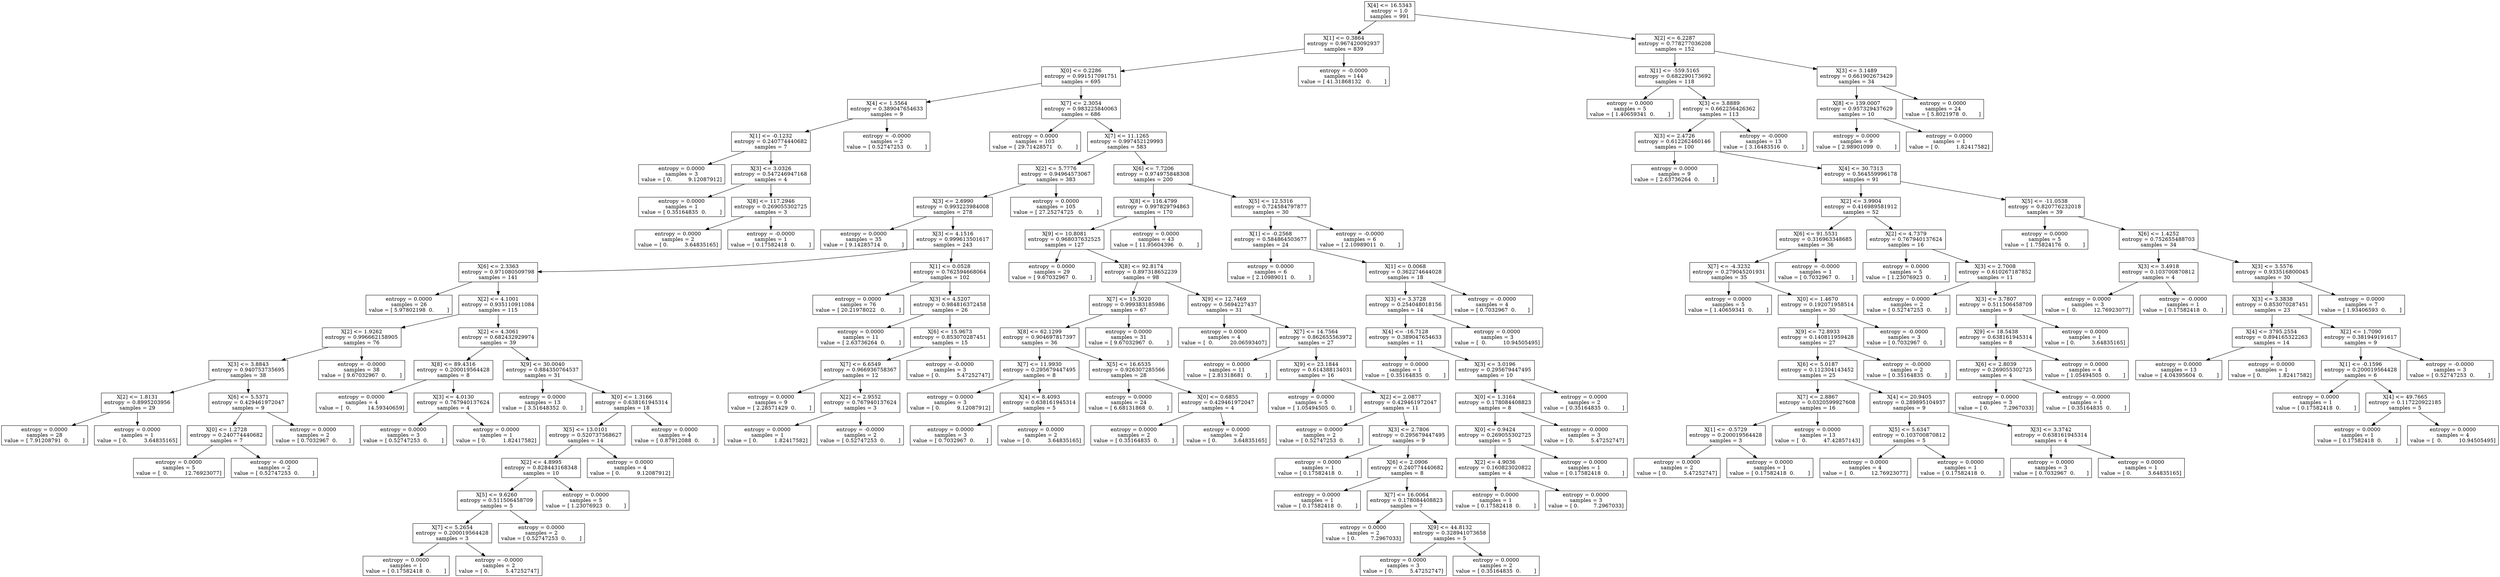 digraph Tree {
0 [label="X[4] <= 16.5343\nentropy = 1.0\nsamples = 991", shape="box"] ;
1 [label="X[1] <= 0.3864\nentropy = 0.967420092937\nsamples = 839", shape="box"] ;
0 -> 1 ;
2 [label="X[0] <= 0.2286\nentropy = 0.991517091751\nsamples = 695", shape="box"] ;
1 -> 2 ;
3 [label="X[4] <= 1.5564\nentropy = 0.389047654633\nsamples = 9", shape="box"] ;
2 -> 3 ;
4 [label="X[1] <= -0.1232\nentropy = 0.240774440682\nsamples = 7", shape="box"] ;
3 -> 4 ;
5 [label="entropy = 0.0000\nsamples = 3\nvalue = [ 0.          9.12087912]", shape="box"] ;
4 -> 5 ;
6 [label="X[3] <= 3.0326\nentropy = 0.547246947168\nsamples = 4", shape="box"] ;
4 -> 6 ;
7 [label="entropy = 0.0000\nsamples = 1\nvalue = [ 0.35164835  0.        ]", shape="box"] ;
6 -> 7 ;
8 [label="X[8] <= 117.2946\nentropy = 0.269055302725\nsamples = 3", shape="box"] ;
6 -> 8 ;
9 [label="entropy = 0.0000\nsamples = 2\nvalue = [ 0.          3.64835165]", shape="box"] ;
8 -> 9 ;
10 [label="entropy = -0.0000\nsamples = 1\nvalue = [ 0.17582418  0.        ]", shape="box"] ;
8 -> 10 ;
11 [label="entropy = -0.0000\nsamples = 2\nvalue = [ 0.52747253  0.        ]", shape="box"] ;
3 -> 11 ;
12 [label="X[7] <= 2.3054\nentropy = 0.983225840063\nsamples = 686", shape="box"] ;
2 -> 12 ;
13 [label="entropy = 0.0000\nsamples = 103\nvalue = [ 29.71428571   0.        ]", shape="box"] ;
12 -> 13 ;
14 [label="X[7] <= 11.1265\nentropy = 0.997452129993\nsamples = 583", shape="box"] ;
12 -> 14 ;
15 [label="X[2] <= 5.7776\nentropy = 0.94964573067\nsamples = 383", shape="box"] ;
14 -> 15 ;
16 [label="X[3] <= 2.6990\nentropy = 0.993223984008\nsamples = 278", shape="box"] ;
15 -> 16 ;
17 [label="entropy = 0.0000\nsamples = 35\nvalue = [ 9.14285714  0.        ]", shape="box"] ;
16 -> 17 ;
18 [label="X[3] <= 4.1516\nentropy = 0.999613501617\nsamples = 243", shape="box"] ;
16 -> 18 ;
19 [label="X[6] <= 2.3363\nentropy = 0.971080509798\nsamples = 141", shape="box"] ;
18 -> 19 ;
20 [label="entropy = 0.0000\nsamples = 26\nvalue = [ 5.97802198  0.        ]", shape="box"] ;
19 -> 20 ;
21 [label="X[2] <= 4.1001\nentropy = 0.935110911084\nsamples = 115", shape="box"] ;
19 -> 21 ;
22 [label="X[2] <= 1.9262\nentropy = 0.996662158905\nsamples = 76", shape="box"] ;
21 -> 22 ;
23 [label="X[3] <= 3.8843\nentropy = 0.940753735695\nsamples = 38", shape="box"] ;
22 -> 23 ;
24 [label="X[2] <= 1.8131\nentropy = 0.8995203956\nsamples = 29", shape="box"] ;
23 -> 24 ;
25 [label="entropy = 0.0000\nsamples = 28\nvalue = [ 7.91208791  0.        ]", shape="box"] ;
24 -> 25 ;
26 [label="entropy = 0.0000\nsamples = 1\nvalue = [ 0.          3.64835165]", shape="box"] ;
24 -> 26 ;
27 [label="X[6] <= 5.5371\nentropy = 0.429461972047\nsamples = 9", shape="box"] ;
23 -> 27 ;
28 [label="X[0] <= 1.2728\nentropy = 0.240774440682\nsamples = 7", shape="box"] ;
27 -> 28 ;
29 [label="entropy = 0.0000\nsamples = 5\nvalue = [  0.          12.76923077]", shape="box"] ;
28 -> 29 ;
30 [label="entropy = -0.0000\nsamples = 2\nvalue = [ 0.52747253  0.        ]", shape="box"] ;
28 -> 30 ;
31 [label="entropy = 0.0000\nsamples = 2\nvalue = [ 0.7032967  0.       ]", shape="box"] ;
27 -> 31 ;
32 [label="entropy = -0.0000\nsamples = 38\nvalue = [ 9.67032967  0.        ]", shape="box"] ;
22 -> 32 ;
33 [label="X[2] <= 4.3061\nentropy = 0.682432929974\nsamples = 39", shape="box"] ;
21 -> 33 ;
34 [label="X[8] <= 89.4316\nentropy = 0.200019564428\nsamples = 8", shape="box"] ;
33 -> 34 ;
35 [label="entropy = 0.0000\nsamples = 4\nvalue = [  0.          14.59340659]", shape="box"] ;
34 -> 35 ;
36 [label="X[3] <= 4.0130\nentropy = 0.767940137624\nsamples = 4", shape="box"] ;
34 -> 36 ;
37 [label="entropy = 0.0000\nsamples = 3\nvalue = [ 0.52747253  0.        ]", shape="box"] ;
36 -> 37 ;
38 [label="entropy = 0.0000\nsamples = 1\nvalue = [ 0.          1.82417582]", shape="box"] ;
36 -> 38 ;
39 [label="X[9] <= 30.0040\nentropy = 0.884350764537\nsamples = 31", shape="box"] ;
33 -> 39 ;
40 [label="entropy = 0.0000\nsamples = 13\nvalue = [ 3.51648352  0.        ]", shape="box"] ;
39 -> 40 ;
41 [label="X[0] <= 1.3166\nentropy = 0.638161945314\nsamples = 18", shape="box"] ;
39 -> 41 ;
42 [label="X[5] <= 13.0101\nentropy = 0.520737568627\nsamples = 14", shape="box"] ;
41 -> 42 ;
43 [label="X[2] <= 4.8995\nentropy = 0.828443168348\nsamples = 10", shape="box"] ;
42 -> 43 ;
44 [label="X[5] <= 9.6260\nentropy = 0.511506458709\nsamples = 5", shape="box"] ;
43 -> 44 ;
45 [label="X[7] <= 5.2654\nentropy = 0.200019564428\nsamples = 3", shape="box"] ;
44 -> 45 ;
46 [label="entropy = 0.0000\nsamples = 1\nvalue = [ 0.17582418  0.        ]", shape="box"] ;
45 -> 46 ;
47 [label="entropy = -0.0000\nsamples = 2\nvalue = [ 0.          5.47252747]", shape="box"] ;
45 -> 47 ;
48 [label="entropy = 0.0000\nsamples = 2\nvalue = [ 0.52747253  0.        ]", shape="box"] ;
44 -> 48 ;
49 [label="entropy = 0.0000\nsamples = 5\nvalue = [ 1.23076923  0.        ]", shape="box"] ;
43 -> 49 ;
50 [label="entropy = 0.0000\nsamples = 4\nvalue = [ 0.          9.12087912]", shape="box"] ;
42 -> 50 ;
51 [label="entropy = 0.0000\nsamples = 4\nvalue = [ 0.87912088  0.        ]", shape="box"] ;
41 -> 51 ;
52 [label="X[1] <= 0.0528\nentropy = 0.762594668064\nsamples = 102", shape="box"] ;
18 -> 52 ;
53 [label="entropy = 0.0000\nsamples = 76\nvalue = [ 20.21978022   0.        ]", shape="box"] ;
52 -> 53 ;
54 [label="X[3] <= 4.5207\nentropy = 0.984816372458\nsamples = 26", shape="box"] ;
52 -> 54 ;
55 [label="entropy = 0.0000\nsamples = 11\nvalue = [ 2.63736264  0.        ]", shape="box"] ;
54 -> 55 ;
56 [label="X[6] <= 15.9673\nentropy = 0.853070287451\nsamples = 15", shape="box"] ;
54 -> 56 ;
57 [label="X[7] <= 6.6549\nentropy = 0.966936758367\nsamples = 12", shape="box"] ;
56 -> 57 ;
58 [label="entropy = 0.0000\nsamples = 9\nvalue = [ 2.28571429  0.        ]", shape="box"] ;
57 -> 58 ;
59 [label="X[2] <= 2.9552\nentropy = 0.767940137624\nsamples = 3", shape="box"] ;
57 -> 59 ;
60 [label="entropy = 0.0000\nsamples = 1\nvalue = [ 0.          1.82417582]", shape="box"] ;
59 -> 60 ;
61 [label="entropy = -0.0000\nsamples = 2\nvalue = [ 0.52747253  0.        ]", shape="box"] ;
59 -> 61 ;
62 [label="entropy = -0.0000\nsamples = 3\nvalue = [ 0.          5.47252747]", shape="box"] ;
56 -> 62 ;
63 [label="entropy = 0.0000\nsamples = 105\nvalue = [ 27.25274725   0.        ]", shape="box"] ;
15 -> 63 ;
64 [label="X[6] <= 7.7206\nentropy = 0.974975848308\nsamples = 200", shape="box"] ;
14 -> 64 ;
65 [label="X[8] <= 116.4799\nentropy = 0.997829794863\nsamples = 170", shape="box"] ;
64 -> 65 ;
66 [label="X[9] <= 10.8081\nentropy = 0.968037632525\nsamples = 127", shape="box"] ;
65 -> 66 ;
67 [label="entropy = 0.0000\nsamples = 29\nvalue = [ 9.67032967  0.        ]", shape="box"] ;
66 -> 67 ;
68 [label="X[8] <= 92.8174\nentropy = 0.897318652239\nsamples = 98", shape="box"] ;
66 -> 68 ;
69 [label="X[7] <= 15.3020\nentropy = 0.999383185986\nsamples = 67", shape="box"] ;
68 -> 69 ;
70 [label="X[8] <= 62.1299\nentropy = 0.904697817397\nsamples = 36", shape="box"] ;
69 -> 70 ;
71 [label="X[7] <= 11.9930\nentropy = 0.295679447495\nsamples = 8", shape="box"] ;
70 -> 71 ;
72 [label="entropy = 0.0000\nsamples = 3\nvalue = [ 0.          9.12087912]", shape="box"] ;
71 -> 72 ;
73 [label="X[4] <= 8.4093\nentropy = 0.638161945314\nsamples = 5", shape="box"] ;
71 -> 73 ;
74 [label="entropy = 0.0000\nsamples = 3\nvalue = [ 0.7032967  0.       ]", shape="box"] ;
73 -> 74 ;
75 [label="entropy = 0.0000\nsamples = 2\nvalue = [ 0.          3.64835165]", shape="box"] ;
73 -> 75 ;
76 [label="X[5] <= 16.6535\nentropy = 0.926307285566\nsamples = 28", shape="box"] ;
70 -> 76 ;
77 [label="entropy = 0.0000\nsamples = 24\nvalue = [ 6.68131868  0.        ]", shape="box"] ;
76 -> 77 ;
78 [label="X[0] <= 0.6855\nentropy = 0.429461972047\nsamples = 4", shape="box"] ;
76 -> 78 ;
79 [label="entropy = 0.0000\nsamples = 2\nvalue = [ 0.35164835  0.        ]", shape="box"] ;
78 -> 79 ;
80 [label="entropy = 0.0000\nsamples = 2\nvalue = [ 0.          3.64835165]", shape="box"] ;
78 -> 80 ;
81 [label="entropy = 0.0000\nsamples = 31\nvalue = [ 9.67032967  0.        ]", shape="box"] ;
69 -> 81 ;
82 [label="X[9] <= 12.7469\nentropy = 0.5694227437\nsamples = 31", shape="box"] ;
68 -> 82 ;
83 [label="entropy = 0.0000\nsamples = 4\nvalue = [  0.          20.06593407]", shape="box"] ;
82 -> 83 ;
84 [label="X[7] <= 14.7564\nentropy = 0.862655563972\nsamples = 27", shape="box"] ;
82 -> 84 ;
85 [label="entropy = 0.0000\nsamples = 11\nvalue = [ 2.81318681  0.        ]", shape="box"] ;
84 -> 85 ;
86 [label="X[9] <= 23.1844\nentropy = 0.614388134031\nsamples = 16", shape="box"] ;
84 -> 86 ;
87 [label="entropy = 0.0000\nsamples = 5\nvalue = [ 1.05494505  0.        ]", shape="box"] ;
86 -> 87 ;
88 [label="X[2] <= 2.0877\nentropy = 0.429461972047\nsamples = 11", shape="box"] ;
86 -> 88 ;
89 [label="entropy = 0.0000\nsamples = 2\nvalue = [ 0.52747253  0.        ]", shape="box"] ;
88 -> 89 ;
90 [label="X[3] <= 2.7806\nentropy = 0.295679447495\nsamples = 9", shape="box"] ;
88 -> 90 ;
91 [label="entropy = 0.0000\nsamples = 1\nvalue = [ 0.17582418  0.        ]", shape="box"] ;
90 -> 91 ;
92 [label="X[6] <= 2.0906\nentropy = 0.240774440682\nsamples = 8", shape="box"] ;
90 -> 92 ;
93 [label="entropy = 0.0000\nsamples = 1\nvalue = [ 0.17582418  0.        ]", shape="box"] ;
92 -> 93 ;
94 [label="X[7] <= 16.0064\nentropy = 0.178084408823\nsamples = 7", shape="box"] ;
92 -> 94 ;
95 [label="entropy = 0.0000\nsamples = 2\nvalue = [ 0.         7.2967033]", shape="box"] ;
94 -> 95 ;
96 [label="X[9] <= 44.8132\nentropy = 0.328941073658\nsamples = 5", shape="box"] ;
94 -> 96 ;
97 [label="entropy = 0.0000\nsamples = 3\nvalue = [ 0.          5.47252747]", shape="box"] ;
96 -> 97 ;
98 [label="entropy = 0.0000\nsamples = 2\nvalue = [ 0.35164835  0.        ]", shape="box"] ;
96 -> 98 ;
99 [label="entropy = 0.0000\nsamples = 43\nvalue = [ 11.95604396   0.        ]", shape="box"] ;
65 -> 99 ;
100 [label="X[5] <= 12.5316\nentropy = 0.724584797877\nsamples = 30", shape="box"] ;
64 -> 100 ;
101 [label="X[1] <= -0.2568\nentropy = 0.584864503677\nsamples = 24", shape="box"] ;
100 -> 101 ;
102 [label="entropy = 0.0000\nsamples = 6\nvalue = [ 2.10989011  0.        ]", shape="box"] ;
101 -> 102 ;
103 [label="X[1] <= 0.0068\nentropy = 0.362274644028\nsamples = 18", shape="box"] ;
101 -> 103 ;
104 [label="X[3] <= 3.3728\nentropy = 0.254048018156\nsamples = 14", shape="box"] ;
103 -> 104 ;
105 [label="X[4] <= -16.7128\nentropy = 0.389047654633\nsamples = 11", shape="box"] ;
104 -> 105 ;
106 [label="entropy = 0.0000\nsamples = 1\nvalue = [ 0.35164835  0.        ]", shape="box"] ;
105 -> 106 ;
107 [label="X[3] <= 3.0196\nentropy = 0.295679447495\nsamples = 10", shape="box"] ;
105 -> 107 ;
108 [label="X[0] <= 1.3164\nentropy = 0.178084408823\nsamples = 8", shape="box"] ;
107 -> 108 ;
109 [label="X[0] <= 0.9424\nentropy = 0.269055302725\nsamples = 5", shape="box"] ;
108 -> 109 ;
110 [label="X[2] <= 4.9036\nentropy = 0.160823020822\nsamples = 4", shape="box"] ;
109 -> 110 ;
111 [label="entropy = 0.0000\nsamples = 1\nvalue = [ 0.17582418  0.        ]", shape="box"] ;
110 -> 111 ;
112 [label="entropy = 0.0000\nsamples = 3\nvalue = [ 0.         7.2967033]", shape="box"] ;
110 -> 112 ;
113 [label="entropy = 0.0000\nsamples = 1\nvalue = [ 0.17582418  0.        ]", shape="box"] ;
109 -> 113 ;
114 [label="entropy = -0.0000\nsamples = 3\nvalue = [ 0.          5.47252747]", shape="box"] ;
108 -> 114 ;
115 [label="entropy = 0.0000\nsamples = 2\nvalue = [ 0.35164835  0.        ]", shape="box"] ;
107 -> 115 ;
116 [label="entropy = 0.0000\nsamples = 3\nvalue = [  0.          10.94505495]", shape="box"] ;
104 -> 116 ;
117 [label="entropy = -0.0000\nsamples = 4\nvalue = [ 0.7032967  0.       ]", shape="box"] ;
103 -> 117 ;
118 [label="entropy = -0.0000\nsamples = 6\nvalue = [ 2.10989011  0.        ]", shape="box"] ;
100 -> 118 ;
119 [label="entropy = -0.0000\nsamples = 144\nvalue = [ 41.31868132   0.        ]", shape="box"] ;
1 -> 119 ;
120 [label="X[2] <= 6.2287\nentropy = 0.778277036208\nsamples = 152", shape="box"] ;
0 -> 120 ;
121 [label="X[1] <= -559.5165\nentropy = 0.682290173692\nsamples = 118", shape="box"] ;
120 -> 121 ;
122 [label="entropy = 0.0000\nsamples = 5\nvalue = [ 1.40659341  0.        ]", shape="box"] ;
121 -> 122 ;
123 [label="X[3] <= 3.8889\nentropy = 0.662256426362\nsamples = 113", shape="box"] ;
121 -> 123 ;
124 [label="X[3] <= 2.4726\nentropy = 0.612262460146\nsamples = 100", shape="box"] ;
123 -> 124 ;
125 [label="entropy = 0.0000\nsamples = 9\nvalue = [ 2.63736264  0.        ]", shape="box"] ;
124 -> 125 ;
126 [label="X[4] <= 30.7313\nentropy = 0.564559996178\nsamples = 91", shape="box"] ;
124 -> 126 ;
127 [label="X[2] <= 3.9904\nentropy = 0.416989581912\nsamples = 52", shape="box"] ;
126 -> 127 ;
128 [label="X[6] <= 91.5531\nentropy = 0.316963348685\nsamples = 36", shape="box"] ;
127 -> 128 ;
129 [label="X[7] <= -4.3232\nentropy = 0.279045201931\nsamples = 35", shape="box"] ;
128 -> 129 ;
130 [label="entropy = 0.0000\nsamples = 5\nvalue = [ 1.40659341  0.        ]", shape="box"] ;
129 -> 130 ;
131 [label="X[0] <= 1.4670\nentropy = 0.192071958514\nsamples = 30", shape="box"] ;
129 -> 131 ;
132 [label="X[9] <= 72.8933\nentropy = 0.140811959428\nsamples = 27", shape="box"] ;
131 -> 132 ;
133 [label="X[6] <= 5.0187\nentropy = 0.112304143452\nsamples = 25", shape="box"] ;
132 -> 133 ;
134 [label="X[7] <= 2.8867\nentropy = 0.0320599927608\nsamples = 16", shape="box"] ;
133 -> 134 ;
135 [label="X[1] <= -0.5729\nentropy = 0.200019564428\nsamples = 3", shape="box"] ;
134 -> 135 ;
136 [label="entropy = 0.0000\nsamples = 2\nvalue = [ 0.          5.47252747]", shape="box"] ;
135 -> 136 ;
137 [label="entropy = 0.0000\nsamples = 1\nvalue = [ 0.17582418  0.        ]", shape="box"] ;
135 -> 137 ;
138 [label="entropy = 0.0000\nsamples = 13\nvalue = [  0.          47.42857143]", shape="box"] ;
134 -> 138 ;
139 [label="X[4] <= 20.9405\nentropy = 0.289895104937\nsamples = 9", shape="box"] ;
133 -> 139 ;
140 [label="X[5] <= 5.6347\nentropy = 0.103700870812\nsamples = 5", shape="box"] ;
139 -> 140 ;
141 [label="entropy = 0.0000\nsamples = 4\nvalue = [  0.          12.76923077]", shape="box"] ;
140 -> 141 ;
142 [label="entropy = 0.0000\nsamples = 1\nvalue = [ 0.17582418  0.        ]", shape="box"] ;
140 -> 142 ;
143 [label="X[3] <= 3.3742\nentropy = 0.638161945314\nsamples = 4", shape="box"] ;
139 -> 143 ;
144 [label="entropy = 0.0000\nsamples = 3\nvalue = [ 0.7032967  0.       ]", shape="box"] ;
143 -> 144 ;
145 [label="entropy = 0.0000\nsamples = 1\nvalue = [ 0.          3.64835165]", shape="box"] ;
143 -> 145 ;
146 [label="entropy = -0.0000\nsamples = 2\nvalue = [ 0.35164835  0.        ]", shape="box"] ;
132 -> 146 ;
147 [label="entropy = -0.0000\nsamples = 3\nvalue = [ 0.7032967  0.       ]", shape="box"] ;
131 -> 147 ;
148 [label="entropy = -0.0000\nsamples = 1\nvalue = [ 0.7032967  0.       ]", shape="box"] ;
128 -> 148 ;
149 [label="X[2] <= 4.7379\nentropy = 0.767940137624\nsamples = 16", shape="box"] ;
127 -> 149 ;
150 [label="entropy = 0.0000\nsamples = 5\nvalue = [ 1.23076923  0.        ]", shape="box"] ;
149 -> 150 ;
151 [label="X[3] <= 2.7008\nentropy = 0.610267187852\nsamples = 11", shape="box"] ;
149 -> 151 ;
152 [label="entropy = 0.0000\nsamples = 2\nvalue = [ 0.52747253  0.        ]", shape="box"] ;
151 -> 152 ;
153 [label="X[3] <= 3.7807\nentropy = 0.511506458709\nsamples = 9", shape="box"] ;
151 -> 153 ;
154 [label="X[9] <= 18.5438\nentropy = 0.638161945314\nsamples = 8", shape="box"] ;
153 -> 154 ;
155 [label="X[6] <= 2.8039\nentropy = 0.269055302725\nsamples = 4", shape="box"] ;
154 -> 155 ;
156 [label="entropy = 0.0000\nsamples = 3\nvalue = [ 0.         7.2967033]", shape="box"] ;
155 -> 156 ;
157 [label="entropy = -0.0000\nsamples = 1\nvalue = [ 0.35164835  0.        ]", shape="box"] ;
155 -> 157 ;
158 [label="entropy = 0.0000\nsamples = 4\nvalue = [ 1.05494505  0.        ]", shape="box"] ;
154 -> 158 ;
159 [label="entropy = 0.0000\nsamples = 1\nvalue = [ 0.          3.64835165]", shape="box"] ;
153 -> 159 ;
160 [label="X[5] <= -11.0538\nentropy = 0.820776232018\nsamples = 39", shape="box"] ;
126 -> 160 ;
161 [label="entropy = 0.0000\nsamples = 5\nvalue = [ 1.75824176  0.        ]", shape="box"] ;
160 -> 161 ;
162 [label="X[6] <= 1.4252\nentropy = 0.752655488703\nsamples = 34", shape="box"] ;
160 -> 162 ;
163 [label="X[3] <= 3.4918\nentropy = 0.103700870812\nsamples = 4", shape="box"] ;
162 -> 163 ;
164 [label="entropy = 0.0000\nsamples = 3\nvalue = [  0.          12.76923077]", shape="box"] ;
163 -> 164 ;
165 [label="entropy = -0.0000\nsamples = 1\nvalue = [ 0.17582418  0.        ]", shape="box"] ;
163 -> 165 ;
166 [label="X[3] <= 3.5576\nentropy = 0.933516800045\nsamples = 30", shape="box"] ;
162 -> 166 ;
167 [label="X[3] <= 3.3838\nentropy = 0.853070287451\nsamples = 23", shape="box"] ;
166 -> 167 ;
168 [label="X[4] <= 3795.2554\nentropy = 0.894165322263\nsamples = 14", shape="box"] ;
167 -> 168 ;
169 [label="entropy = 0.0000\nsamples = 13\nvalue = [ 4.04395604  0.        ]", shape="box"] ;
168 -> 169 ;
170 [label="entropy = 0.0000\nsamples = 1\nvalue = [ 0.          1.82417582]", shape="box"] ;
168 -> 170 ;
171 [label="X[2] <= 1.7090\nentropy = 0.381949191617\nsamples = 9", shape="box"] ;
167 -> 171 ;
172 [label="X[1] <= -0.1596\nentropy = 0.200019564428\nsamples = 6", shape="box"] ;
171 -> 172 ;
173 [label="entropy = 0.0000\nsamples = 1\nvalue = [ 0.17582418  0.        ]", shape="box"] ;
172 -> 173 ;
174 [label="X[4] <= 49.7665\nentropy = 0.117220922185\nsamples = 5", shape="box"] ;
172 -> 174 ;
175 [label="entropy = 0.0000\nsamples = 1\nvalue = [ 0.17582418  0.        ]", shape="box"] ;
174 -> 175 ;
176 [label="entropy = 0.0000\nsamples = 4\nvalue = [  0.          10.94505495]", shape="box"] ;
174 -> 176 ;
177 [label="entropy = -0.0000\nsamples = 3\nvalue = [ 0.52747253  0.        ]", shape="box"] ;
171 -> 177 ;
178 [label="entropy = 0.0000\nsamples = 7\nvalue = [ 1.93406593  0.        ]", shape="box"] ;
166 -> 178 ;
179 [label="entropy = -0.0000\nsamples = 13\nvalue = [ 3.16483516  0.        ]", shape="box"] ;
123 -> 179 ;
180 [label="X[3] <= 3.1489\nentropy = 0.661902673429\nsamples = 34", shape="box"] ;
120 -> 180 ;
181 [label="X[8] <= 139.0007\nentropy = 0.957329437629\nsamples = 10", shape="box"] ;
180 -> 181 ;
182 [label="entropy = 0.0000\nsamples = 9\nvalue = [ 2.98901099  0.        ]", shape="box"] ;
181 -> 182 ;
183 [label="entropy = 0.0000\nsamples = 1\nvalue = [ 0.          1.82417582]", shape="box"] ;
181 -> 183 ;
184 [label="entropy = 0.0000\nsamples = 24\nvalue = [ 5.8021978  0.       ]", shape="box"] ;
180 -> 184 ;
}